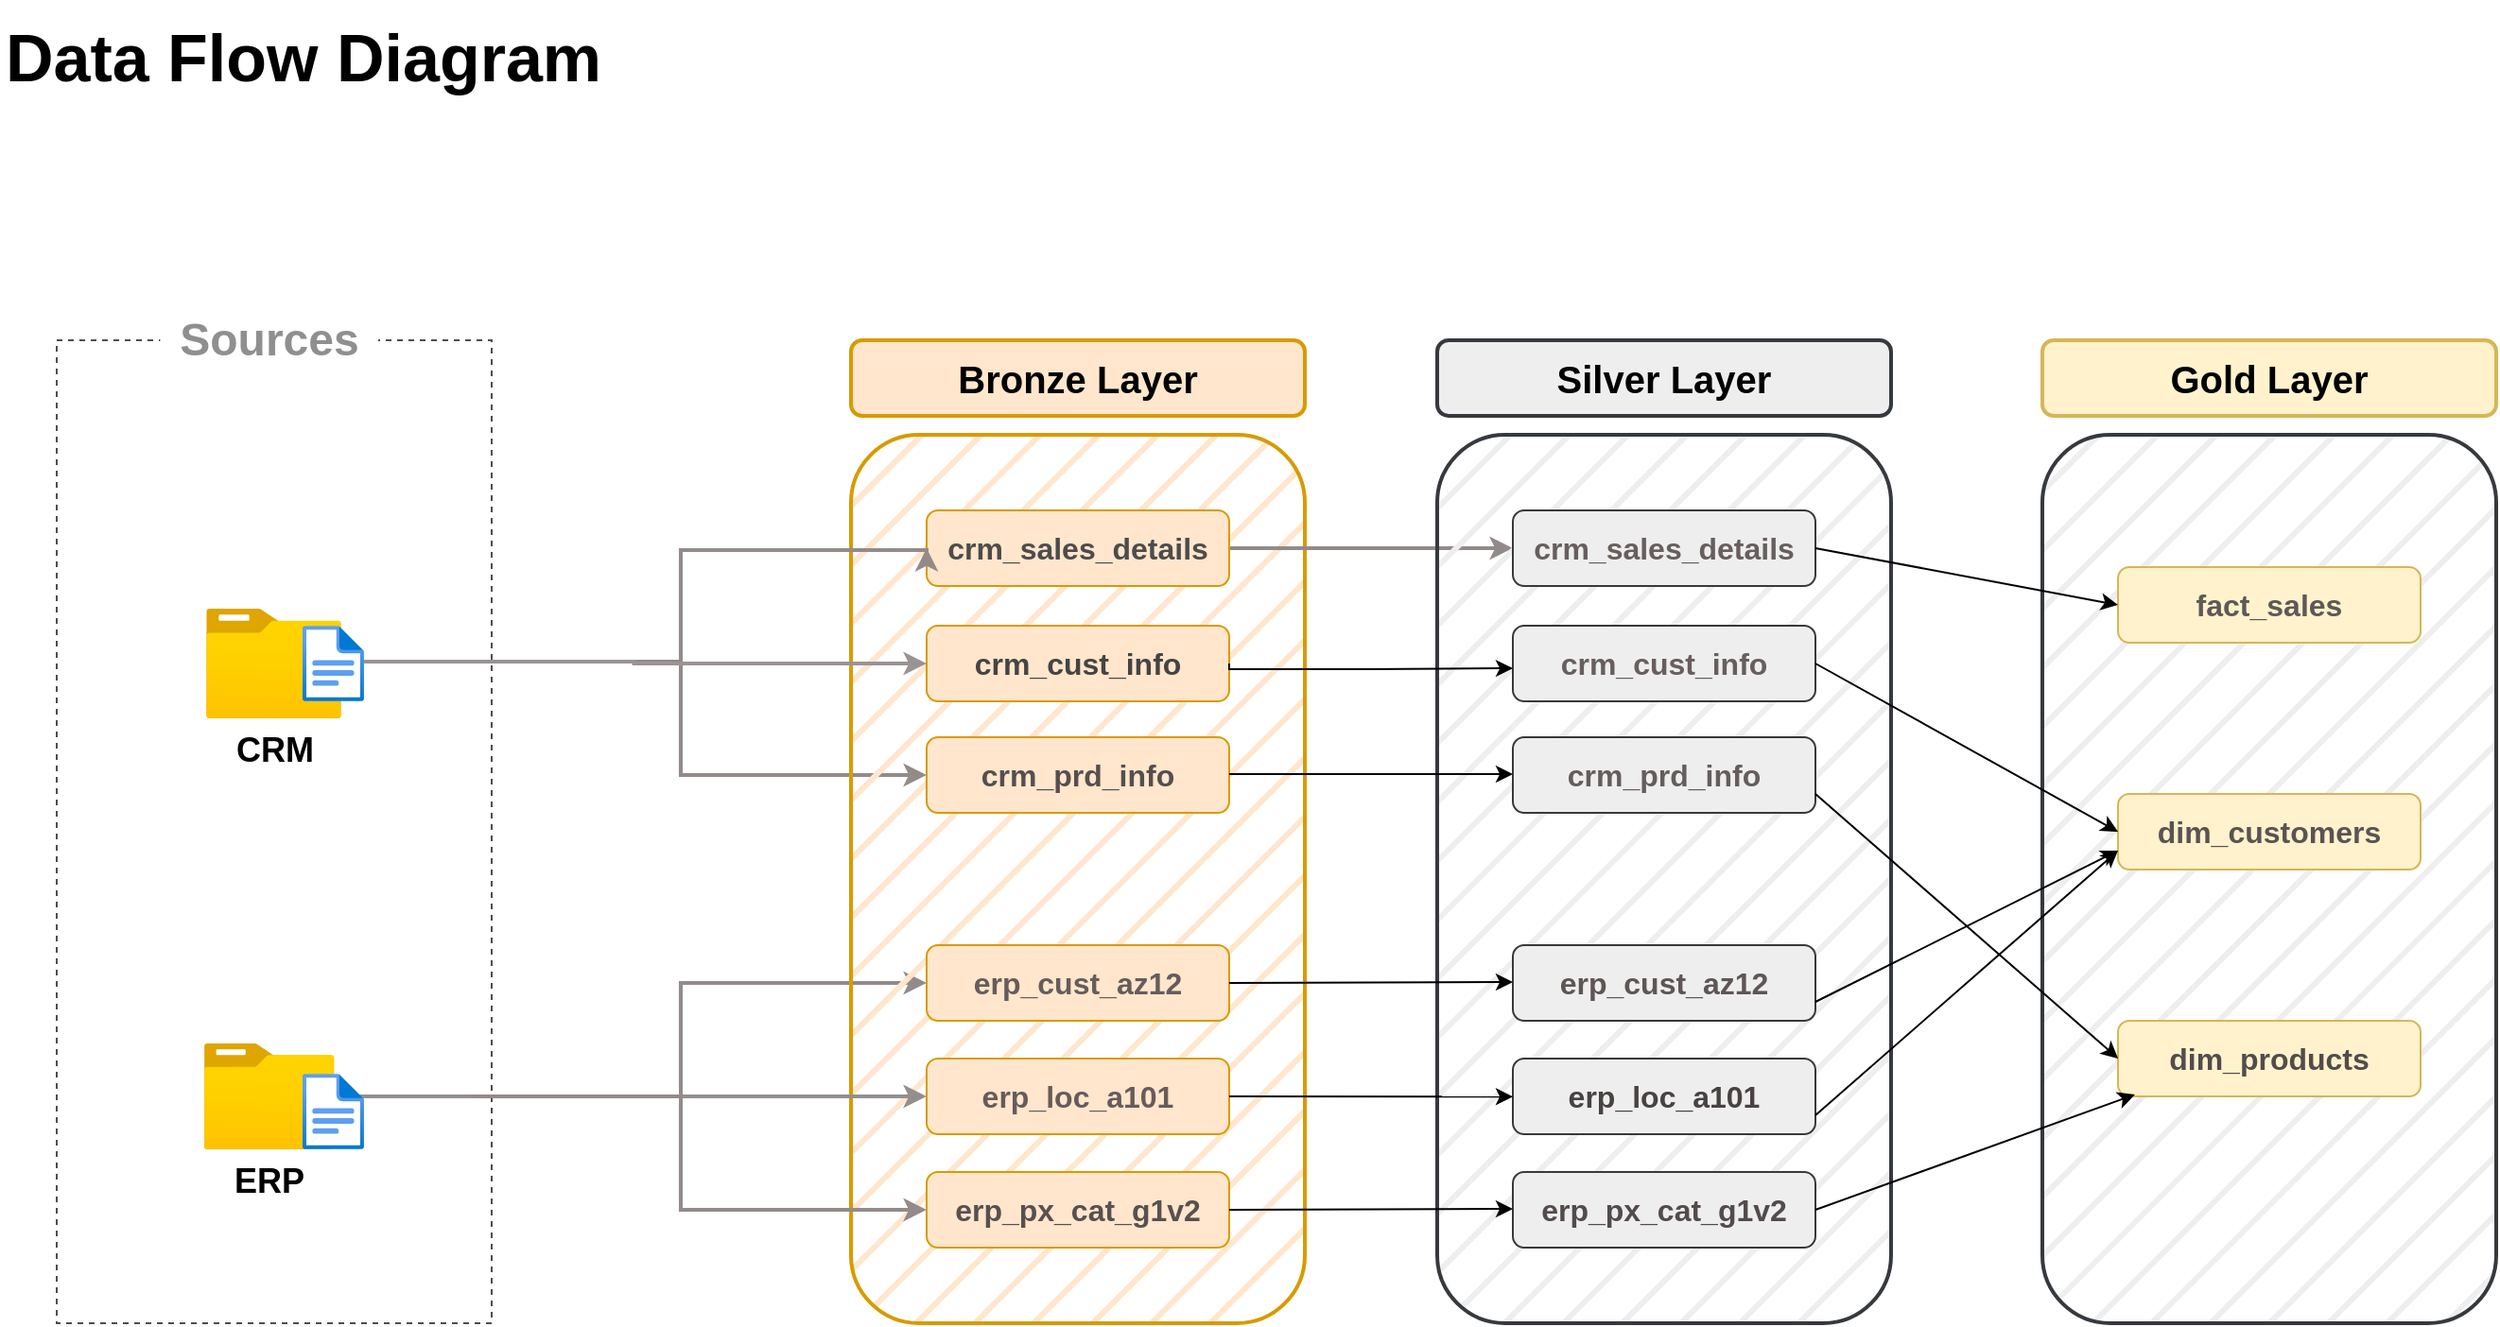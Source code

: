 <mxfile version="28.1.2">
  <diagram name="Page-1" id="KZ527Z2WeU62SNMz53_8">
    <mxGraphModel dx="2050" dy="1193" grid="1" gridSize="10" guides="1" tooltips="1" connect="1" arrows="1" fold="1" page="1" pageScale="1" pageWidth="1920" pageHeight="1200" math="0" shadow="0">
      <root>
        <mxCell id="0" />
        <mxCell id="1" parent="0" />
        <mxCell id="t0zvYRRKSskeN08QYUWc-4" style="edgeStyle=orthogonalEdgeStyle;rounded=0;orthogonalLoop=1;jettySize=auto;html=1;strokeWidth=2;strokeColor=light-dark(#938a8a, #ededed);" parent="1" target="C3sXhZbshAiQ9uGU6Kml-7" edge="1">
          <mxGeometry relative="1" as="geometry">
            <Array as="points">
              <mxPoint x="440" y="370" />
              <mxPoint x="440" y="430" />
            </Array>
            <mxPoint x="340" y="370" as="sourcePoint" />
            <mxPoint x="540" y="420" as="targetPoint" />
          </mxGeometry>
        </mxCell>
        <mxCell id="t0zvYRRKSskeN08QYUWc-6" style="edgeStyle=orthogonalEdgeStyle;rounded=0;orthogonalLoop=1;jettySize=auto;html=1;strokeWidth=2;strokeColor=light-dark(#928b8b, #ededed);entryX=0;entryY=0.5;entryDx=0;entryDy=0;" parent="1" source="ws_PYhOWuExP3ZUZ7Aq1-1" target="C3sXhZbshAiQ9uGU6Kml-17" edge="1">
          <mxGeometry relative="1" as="geometry">
            <Array as="points">
              <mxPoint x="440" y="600" />
              <mxPoint x="440" y="540" />
            </Array>
          </mxGeometry>
        </mxCell>
        <mxCell id="ws_PYhOWuExP3ZUZ7Aq1-1" value="" style="rounded=0;whiteSpace=wrap;html=1;fillColor=none;dashed=1;strokeColor=light-dark(#514d4d, #ededed);" parent="1" vertex="1">
          <mxGeometry x="110" y="200" width="230" height="520" as="geometry" />
        </mxCell>
        <mxCell id="ws_PYhOWuExP3ZUZ7Aq1-4" value="&lt;font style=&quot;font-size: 24px; color: rgb(143, 143, 143);&quot;&gt;&lt;b&gt;Sources&lt;/b&gt;&lt;/font&gt;" style="rounded=0;whiteSpace=wrap;html=1;strokeColor=none;" parent="1" vertex="1">
          <mxGeometry x="164.71" y="180" width="115.29" height="40" as="geometry" />
        </mxCell>
        <mxCell id="ws_PYhOWuExP3ZUZ7Aq1-10" value="&lt;font style=&quot;font-size: 20px;&quot;&gt;&lt;b&gt;Bronze Layer&lt;/b&gt;&lt;/font&gt;" style="rounded=1;whiteSpace=wrap;html=1;fillColor=#ffe6cc;strokeColor=#d79b00;fillStyle=auto;strokeWidth=2;" parent="1" vertex="1">
          <mxGeometry x="530" y="200" width="240" height="40" as="geometry" />
        </mxCell>
        <mxCell id="ws_PYhOWuExP3ZUZ7Aq1-12" value="" style="rounded=1;whiteSpace=wrap;html=1;fillColor=#ffe6cc;fillStyle=hatch;strokeColor=#d79b00;strokeWidth=2;" parent="1" vertex="1">
          <mxGeometry x="530" y="250" width="240" height="470" as="geometry" />
        </mxCell>
        <mxCell id="ws_PYhOWuExP3ZUZ7Aq1-23" value="&lt;font style=&quot;font-size: 18px;&quot;&gt;&lt;b&gt;CRM&lt;/b&gt;&lt;/font&gt;" style="image;aspect=fixed;html=1;points=[];align=center;fontSize=12;image=img/lib/azure2/general/Folder_Blank.svg;" parent="1" vertex="1">
          <mxGeometry x="189" y="342" width="71.46" height="58" as="geometry" />
        </mxCell>
        <mxCell id="ws_PYhOWuExP3ZUZ7Aq1-31" value="&lt;font style=&quot;font-size: 18px;&quot;&gt;&lt;b&gt;ERP&lt;/b&gt;&lt;/font&gt;" style="image;aspect=fixed;html=1;points=[];align=center;fontSize=12;image=img/lib/azure2/general/Folder_Blank.svg;" parent="1" vertex="1">
          <mxGeometry x="187.86" y="572" width="69" height="56.0" as="geometry" />
        </mxCell>
        <mxCell id="t0zvYRRKSskeN08QYUWc-3" style="edgeStyle=orthogonalEdgeStyle;rounded=0;orthogonalLoop=1;jettySize=auto;html=1;strokeWidth=2;strokeColor=light-dark(#948f8f, #ededed);exitX=0.901;exitY=0.5;exitDx=0;exitDy=0;exitPerimeter=0;" parent="1" source="ws_PYhOWuExP3ZUZ7Aq1-31" target="C3sXhZbshAiQ9uGU6Kml-18" edge="1">
          <mxGeometry relative="1" as="geometry">
            <Array as="points" />
            <mxPoint x="260" y="600" as="sourcePoint" />
          </mxGeometry>
        </mxCell>
        <mxCell id="ws_PYhOWuExP3ZUZ7Aq1-34" value="&lt;font&gt;&lt;span&gt;Data Flow Diagram&lt;/span&gt;&lt;/font&gt;" style="text;html=1;align=center;verticalAlign=middle;resizable=0;points=[];autosize=1;strokeColor=none;fillColor=none;fontSize=35;fontStyle=1" parent="1" vertex="1">
          <mxGeometry x="80.0" y="20" width="320" height="60" as="geometry" />
        </mxCell>
        <mxCell id="b6QbdoDa0dZmDpaBX65u-12" value="" style="edgeStyle=orthogonalEdgeStyle;rounded=0;orthogonalLoop=1;jettySize=auto;html=1;strokeWidth=2;strokeColor=light-dark(#938a8a, #ededed);" parent="1" source="C3sXhZbshAiQ9uGU6Kml-3" target="b6QbdoDa0dZmDpaBX65u-6" edge="1">
          <mxGeometry relative="1" as="geometry" />
        </mxCell>
        <mxCell id="C3sXhZbshAiQ9uGU6Kml-3" value="&lt;font&gt;crm_sales_details&lt;/font&gt;" style="rounded=1;whiteSpace=wrap;html=1;fillColor=#ffe6cc;strokeColor=#d79b00;fillStyle=auto;fontSize=16;fontStyle=1;fontColor=light-dark(#4d4c4c, #ededed);" parent="1" vertex="1">
          <mxGeometry x="570" y="290" width="160" height="40" as="geometry" />
        </mxCell>
        <mxCell id="C3sXhZbshAiQ9uGU6Kml-5" value="&lt;font&gt;crm_cust_info&lt;/font&gt;" style="rounded=1;whiteSpace=wrap;html=1;fillColor=#ffe6cc;strokeColor=#d79b00;fillStyle=auto;fontSize=16;fontStyle=1;fontColor=light-dark(#464343, #ededed);" parent="1" vertex="1">
          <mxGeometry x="570" y="351" width="160" height="40" as="geometry" />
        </mxCell>
        <mxCell id="C3sXhZbshAiQ9uGU6Kml-7" value="crm_prd_info" style="rounded=1;whiteSpace=wrap;html=1;fillColor=#ffe6cc;strokeColor=#d79b00;fillStyle=auto;fontSize=16;fontStyle=1;fontColor=light-dark(#564e4e, #ededed);" parent="1" vertex="1">
          <mxGeometry x="570" y="410" width="160" height="40" as="geometry" />
        </mxCell>
        <mxCell id="C3sXhZbshAiQ9uGU6Kml-17" value="&lt;font&gt;erp_cust_az12&lt;/font&gt;" style="rounded=1;whiteSpace=wrap;html=1;fillColor=#ffe6cc;strokeColor=#d79b00;fillStyle=auto;fontSize=16;fontStyle=1;fontColor=light-dark(#665c5c, #ededed);" parent="1" vertex="1">
          <mxGeometry x="570" y="520" width="160" height="40" as="geometry" />
        </mxCell>
        <mxCell id="C3sXhZbshAiQ9uGU6Kml-18" value="&lt;font&gt;erp_loc_a101&lt;/font&gt;" style="rounded=1;whiteSpace=wrap;html=1;fillColor=#ffe6cc;strokeColor=#d79b00;fillStyle=auto;fontSize=16;fontStyle=1;fontColor=light-dark(#675b5b, #ededed);" parent="1" vertex="1">
          <mxGeometry x="570" y="580" width="160" height="40" as="geometry" />
        </mxCell>
        <mxCell id="C3sXhZbshAiQ9uGU6Kml-19" value="&lt;font&gt;erp_px_cat_g1v2&lt;/font&gt;" style="rounded=1;whiteSpace=wrap;html=1;fillColor=#ffe6cc;strokeColor=#d79b00;fillStyle=auto;fontSize=16;fontStyle=1;fontColor=light-dark(#585050, #ededed);" parent="1" vertex="1">
          <mxGeometry x="570" y="640" width="160" height="40" as="geometry" />
        </mxCell>
        <mxCell id="b6QbdoDa0dZmDpaBX65u-4" value="&lt;font style=&quot;font-size: 20px;&quot;&gt;&lt;b&gt;Silver Layer&lt;/b&gt;&lt;/font&gt;" style="rounded=1;whiteSpace=wrap;html=1;fillColor=#eeeeee;strokeColor=#36393d;fillStyle=auto;strokeWidth=2;" parent="1" vertex="1">
          <mxGeometry x="840" y="200" width="240" height="40" as="geometry" />
        </mxCell>
        <mxCell id="b6QbdoDa0dZmDpaBX65u-5" value="" style="rounded=1;whiteSpace=wrap;html=1;fillColor=#eeeeee;fillStyle=hatch;strokeColor=#36393d;strokeWidth=2;" parent="1" vertex="1">
          <mxGeometry x="840" y="250" width="240" height="470" as="geometry" />
        </mxCell>
        <mxCell id="b6QbdoDa0dZmDpaBX65u-6" value="&lt;font&gt;crm_sales_details&lt;/font&gt;" style="rounded=1;whiteSpace=wrap;html=1;fillColor=#eeeeee;strokeColor=#36393d;fillStyle=auto;fontSize=16;fontStyle=1;fontColor=light-dark(#685e5e, #ededed);" parent="1" vertex="1">
          <mxGeometry x="880" y="290" width="160" height="40" as="geometry" />
        </mxCell>
        <mxCell id="b6QbdoDa0dZmDpaBX65u-7" value="&lt;font&gt;crm_cust_info&lt;/font&gt;" style="rounded=1;whiteSpace=wrap;html=1;fillColor=#eeeeee;strokeColor=#36393d;fillStyle=auto;fontSize=16;fontStyle=1;fontColor=light-dark(#685e5e, #ededed);" parent="1" vertex="1">
          <mxGeometry x="880" y="351" width="160" height="40" as="geometry" />
        </mxCell>
        <mxCell id="b6QbdoDa0dZmDpaBX65u-8" value="crm_prd_info" style="rounded=1;whiteSpace=wrap;html=1;fillColor=#eeeeee;strokeColor=#36393d;fillStyle=auto;fontSize=16;fontStyle=1;fontColor=light-dark(#655d5d, #ededed);" parent="1" vertex="1">
          <mxGeometry x="880" y="410" width="160" height="40" as="geometry" />
        </mxCell>
        <mxCell id="b6QbdoDa0dZmDpaBX65u-9" value="&lt;font&gt;erp_cust_az12&lt;/font&gt;" style="rounded=1;whiteSpace=wrap;html=1;fillColor=#eeeeee;strokeColor=#36393d;fillStyle=auto;fontSize=16;fontStyle=1;fontColor=light-dark(#5e5555, #ededed);" parent="1" vertex="1">
          <mxGeometry x="880" y="520" width="160" height="40" as="geometry" />
        </mxCell>
        <mxCell id="b6QbdoDa0dZmDpaBX65u-10" value="&lt;font&gt;erp_loc_a101&lt;/font&gt;" style="rounded=1;whiteSpace=wrap;html=1;fillColor=#eeeeee;strokeColor=#36393d;fillStyle=auto;fontSize=16;fontStyle=1;fontColor=light-dark(#484242, #ededed);" parent="1" vertex="1">
          <mxGeometry x="880" y="580" width="160" height="40" as="geometry" />
        </mxCell>
        <mxCell id="b6QbdoDa0dZmDpaBX65u-11" value="&lt;font&gt;erp_px_cat_g1v2&lt;/font&gt;" style="rounded=1;whiteSpace=wrap;html=1;fillColor=#eeeeee;strokeColor=#36393d;fillStyle=auto;fontSize=16;fontStyle=1;fontColor=light-dark(#534b4b, #ededed);" parent="1" vertex="1">
          <mxGeometry x="880" y="640" width="160" height="40" as="geometry" />
        </mxCell>
        <mxCell id="b6QbdoDa0dZmDpaBX65u-13" value="" style="edgeStyle=orthogonalEdgeStyle;rounded=0;orthogonalLoop=1;jettySize=auto;html=1;exitX=1;exitY=0.5;exitDx=0;exitDy=0;" parent="1" source="C3sXhZbshAiQ9uGU6Kml-5" edge="1">
          <mxGeometry relative="1" as="geometry">
            <mxPoint x="790" y="373.5" as="sourcePoint" />
            <mxPoint x="880" y="373.5" as="targetPoint" />
            <Array as="points">
              <mxPoint x="730" y="374" />
              <mxPoint x="805" y="374" />
            </Array>
          </mxGeometry>
        </mxCell>
        <mxCell id="b6QbdoDa0dZmDpaBX65u-16" value="" style="edgeStyle=orthogonalEdgeStyle;rounded=0;orthogonalLoop=1;jettySize=auto;html=1;" parent="1" source="C3sXhZbshAiQ9uGU6Kml-7" edge="1">
          <mxGeometry relative="1" as="geometry">
            <mxPoint x="750" y="429.5" as="sourcePoint" />
            <mxPoint x="880" y="429.5" as="targetPoint" />
          </mxGeometry>
        </mxCell>
        <mxCell id="Rx3KplC-95FNnG-VbhoU-44" value="" style="endArrow=classic;html=1;rounded=0;entryX=0.042;entryY=0.745;entryDx=0;entryDy=0;entryPerimeter=0;exitX=1;exitY=0.5;exitDx=0;exitDy=0;" parent="1" source="C3sXhZbshAiQ9uGU6Kml-18" edge="1">
          <mxGeometry width="50" height="50" relative="1" as="geometry">
            <mxPoint x="789.92" y="600" as="sourcePoint" />
            <mxPoint x="880.0" y="600.15" as="targetPoint" />
          </mxGeometry>
        </mxCell>
        <mxCell id="Rx3KplC-95FNnG-VbhoU-47" value="" style="endArrow=classic;html=1;rounded=0;entryX=0.042;entryY=0.617;entryDx=0;entryDy=0;entryPerimeter=0;exitX=1;exitY=0.5;exitDx=0;exitDy=0;" parent="1" source="C3sXhZbshAiQ9uGU6Kml-17" edge="1">
          <mxGeometry width="50" height="50" relative="1" as="geometry">
            <mxPoint x="789.92" y="539.51" as="sourcePoint" />
            <mxPoint x="880.0" y="539.5" as="targetPoint" />
          </mxGeometry>
        </mxCell>
        <mxCell id="Rx3KplC-95FNnG-VbhoU-59" value="" style="endArrow=classic;html=1;rounded=0;entryX=0.042;entryY=0.872;entryDx=0;entryDy=0;entryPerimeter=0;exitX=1;exitY=0.5;exitDx=0;exitDy=0;" parent="1" source="C3sXhZbshAiQ9uGU6Kml-19" edge="1">
          <mxGeometry width="50" height="50" relative="1" as="geometry">
            <mxPoint x="789.92" y="659.66" as="sourcePoint" />
            <mxPoint x="880.0" y="659.5" as="targetPoint" />
          </mxGeometry>
        </mxCell>
        <mxCell id="t0zvYRRKSskeN08QYUWc-5" style="edgeStyle=orthogonalEdgeStyle;rounded=0;orthogonalLoop=1;jettySize=auto;html=1;entryX=0;entryY=0.5;entryDx=0;entryDy=0;strokeWidth=2;strokeColor=light-dark(#938a8a, #9f9f9f);" parent="1" source="ws_PYhOWuExP3ZUZ7Aq1-1" target="C3sXhZbshAiQ9uGU6Kml-3" edge="1">
          <mxGeometry relative="1" as="geometry">
            <Array as="points">
              <mxPoint x="440" y="370" />
              <mxPoint x="440" y="311" />
            </Array>
          </mxGeometry>
        </mxCell>
        <mxCell id="t0zvYRRKSskeN08QYUWc-7" style="edgeStyle=orthogonalEdgeStyle;rounded=0;orthogonalLoop=1;jettySize=auto;html=1;entryX=0;entryY=0.5;entryDx=0;entryDy=0;strokeWidth=2;strokeColor=light-dark(#938a8a, #ededed);" parent="1" target="C3sXhZbshAiQ9uGU6Kml-19" edge="1">
          <mxGeometry relative="1" as="geometry">
            <Array as="points">
              <mxPoint x="440" y="600" />
              <mxPoint x="440" y="660" />
            </Array>
            <mxPoint x="330" y="600" as="sourcePoint" />
          </mxGeometry>
        </mxCell>
        <mxCell id="t0zvYRRKSskeN08QYUWc-17" value="&lt;font style=&quot;font-size: 20px;&quot;&gt;&lt;b&gt;Gold Layer&lt;/b&gt;&lt;/font&gt;" style="rounded=1;whiteSpace=wrap;html=1;fillColor=#fff2cc;strokeColor=#d6b656;fillStyle=auto;strokeWidth=2;" parent="1" vertex="1">
          <mxGeometry x="1160" y="200" width="240" height="40" as="geometry" />
        </mxCell>
        <mxCell id="t0zvYRRKSskeN08QYUWc-18" value="" style="rounded=1;whiteSpace=wrap;html=1;fillColor=#eeeeee;fillStyle=hatch;strokeColor=#36393d;strokeWidth=2;" parent="1" vertex="1">
          <mxGeometry x="1160" y="250" width="240" height="470" as="geometry" />
        </mxCell>
        <mxCell id="t0zvYRRKSskeN08QYUWc-19" value="&lt;font&gt;fact_sales&lt;/font&gt;" style="rounded=1;whiteSpace=wrap;html=1;fillColor=#fff2cc;strokeColor=#d6b656;fillStyle=auto;fontSize=16;fontStyle=1;fontColor=light-dark(#5f5858, #ededed);" parent="1" vertex="1">
          <mxGeometry x="1200" y="320" width="160" height="40" as="geometry" />
        </mxCell>
        <mxCell id="t0zvYRRKSskeN08QYUWc-20" value="&lt;font&gt;dim_customers&lt;/font&gt;" style="rounded=1;whiteSpace=wrap;html=1;fillColor=#fff2cc;strokeColor=#d6b656;fillStyle=auto;fontSize=16;fontStyle=1;fontColor=light-dark(#5a5353, #ededed);" parent="1" vertex="1">
          <mxGeometry x="1200" y="440" width="160" height="40" as="geometry" />
        </mxCell>
        <mxCell id="t0zvYRRKSskeN08QYUWc-21" value="dim_products" style="rounded=1;whiteSpace=wrap;html=1;fillColor=#fff2cc;strokeColor=#d6b656;fillStyle=auto;fontSize=16;fontStyle=1;fontColor=light-dark(#524c4c, #ededed);" parent="1" vertex="1">
          <mxGeometry x="1200" y="560" width="160" height="40" as="geometry" />
        </mxCell>
        <mxCell id="x5dqZc0klG29oBdXS4j2-5" value="" style="endArrow=classic;html=1;rounded=0;jumpStyle=gap;exitX=1;exitY=0.75;exitDx=0;exitDy=0;" parent="1" source="b6QbdoDa0dZmDpaBX65u-9" edge="1">
          <mxGeometry width="50" height="50" relative="1" as="geometry">
            <mxPoint x="1070" y="539.5" as="sourcePoint" />
            <mxPoint x="1200" y="470" as="targetPoint" />
          </mxGeometry>
        </mxCell>
        <mxCell id="x5dqZc0klG29oBdXS4j2-6" value="" style="endArrow=classic;html=1;rounded=0;exitX=1;exitY=0.75;exitDx=0;exitDy=0;" parent="1" source="b6QbdoDa0dZmDpaBX65u-10" edge="1">
          <mxGeometry width="50" height="50" relative="1" as="geometry">
            <mxPoint x="1070" y="599" as="sourcePoint" />
            <mxPoint x="1200" y="470" as="targetPoint" />
          </mxGeometry>
        </mxCell>
        <mxCell id="x5dqZc0klG29oBdXS4j2-7" value="" style="endArrow=classic;html=1;rounded=0;entryX=0.056;entryY=0.975;entryDx=0;entryDy=0;entryPerimeter=0;exitX=1;exitY=0.5;exitDx=0;exitDy=0;" parent="1" source="b6QbdoDa0dZmDpaBX65u-11" target="t0zvYRRKSskeN08QYUWc-21" edge="1">
          <mxGeometry width="50" height="50" relative="1" as="geometry">
            <mxPoint x="1070" y="659.5" as="sourcePoint" />
            <mxPoint x="1160" y="659.5" as="targetPoint" />
          </mxGeometry>
        </mxCell>
        <mxCell id="x5dqZc0klG29oBdXS4j2-8" value="" style="endArrow=classic;html=1;rounded=0;entryX=0.167;entryY=0.702;entryDx=0;entryDy=0;entryPerimeter=0;exitX=1;exitY=0.75;exitDx=0;exitDy=0;" parent="1" source="b6QbdoDa0dZmDpaBX65u-8" target="t0zvYRRKSskeN08QYUWc-18" edge="1">
          <mxGeometry width="50" height="50" relative="1" as="geometry">
            <mxPoint x="1070" y="429.5" as="sourcePoint" />
            <mxPoint x="1160" y="429.5" as="targetPoint" />
          </mxGeometry>
        </mxCell>
        <mxCell id="x5dqZc0klG29oBdXS4j2-9" value="" style="endArrow=classic;html=1;rounded=0;entryX=0;entryY=0.5;entryDx=0;entryDy=0;exitX=1;exitY=0.5;exitDx=0;exitDy=0;" parent="1" source="b6QbdoDa0dZmDpaBX65u-6" target="t0zvYRRKSskeN08QYUWc-19" edge="1">
          <mxGeometry width="50" height="50" relative="1" as="geometry">
            <mxPoint x="1070" y="309.5" as="sourcePoint" />
            <mxPoint x="1160" y="309.5" as="targetPoint" />
          </mxGeometry>
        </mxCell>
        <mxCell id="x5dqZc0klG29oBdXS4j2-10" value="" style="endArrow=classic;html=1;rounded=0;entryX=0;entryY=0.5;entryDx=0;entryDy=0;exitX=1;exitY=0.5;exitDx=0;exitDy=0;" parent="1" source="b6QbdoDa0dZmDpaBX65u-7" target="t0zvYRRKSskeN08QYUWc-20" edge="1">
          <mxGeometry width="50" height="50" relative="1" as="geometry">
            <mxPoint x="1070" y="373.5" as="sourcePoint" />
            <mxPoint x="1160" y="373.5" as="targetPoint" />
          </mxGeometry>
        </mxCell>
        <mxCell id="x5dqZc0klG29oBdXS4j2-11" style="edgeStyle=orthogonalEdgeStyle;rounded=0;orthogonalLoop=1;jettySize=auto;html=1;entryX=0;entryY=0.5;entryDx=0;entryDy=0;exitX=0.952;exitY=0.483;exitDx=0;exitDy=0;exitPerimeter=0;strokeWidth=2;strokeColor=light-dark(#9a9393, #ededed);" parent="1" source="ws_PYhOWuExP3ZUZ7Aq1-23" target="C3sXhZbshAiQ9uGU6Kml-5" edge="1">
          <mxGeometry relative="1" as="geometry">
            <mxPoint x="316.86" y="370.65" as="sourcePoint" />
            <mxPoint x="556.94" y="370.5" as="targetPoint" />
            <Array as="points" />
          </mxGeometry>
        </mxCell>
        <mxCell id="c89REzS9eABm7bKLpzrq-1" value="" style="image;aspect=fixed;html=1;points=[];align=center;fontSize=12;image=img/lib/azure2/general/File.svg;" vertex="1" parent="1">
          <mxGeometry x="240" y="351" width="32.46" height="40" as="geometry" />
        </mxCell>
        <mxCell id="c89REzS9eABm7bKLpzrq-2" value="" style="image;aspect=fixed;html=1;points=[];align=center;fontSize=12;image=img/lib/azure2/general/File.svg;" vertex="1" parent="1">
          <mxGeometry x="240" y="588" width="32.46" height="40" as="geometry" />
        </mxCell>
      </root>
    </mxGraphModel>
  </diagram>
</mxfile>
